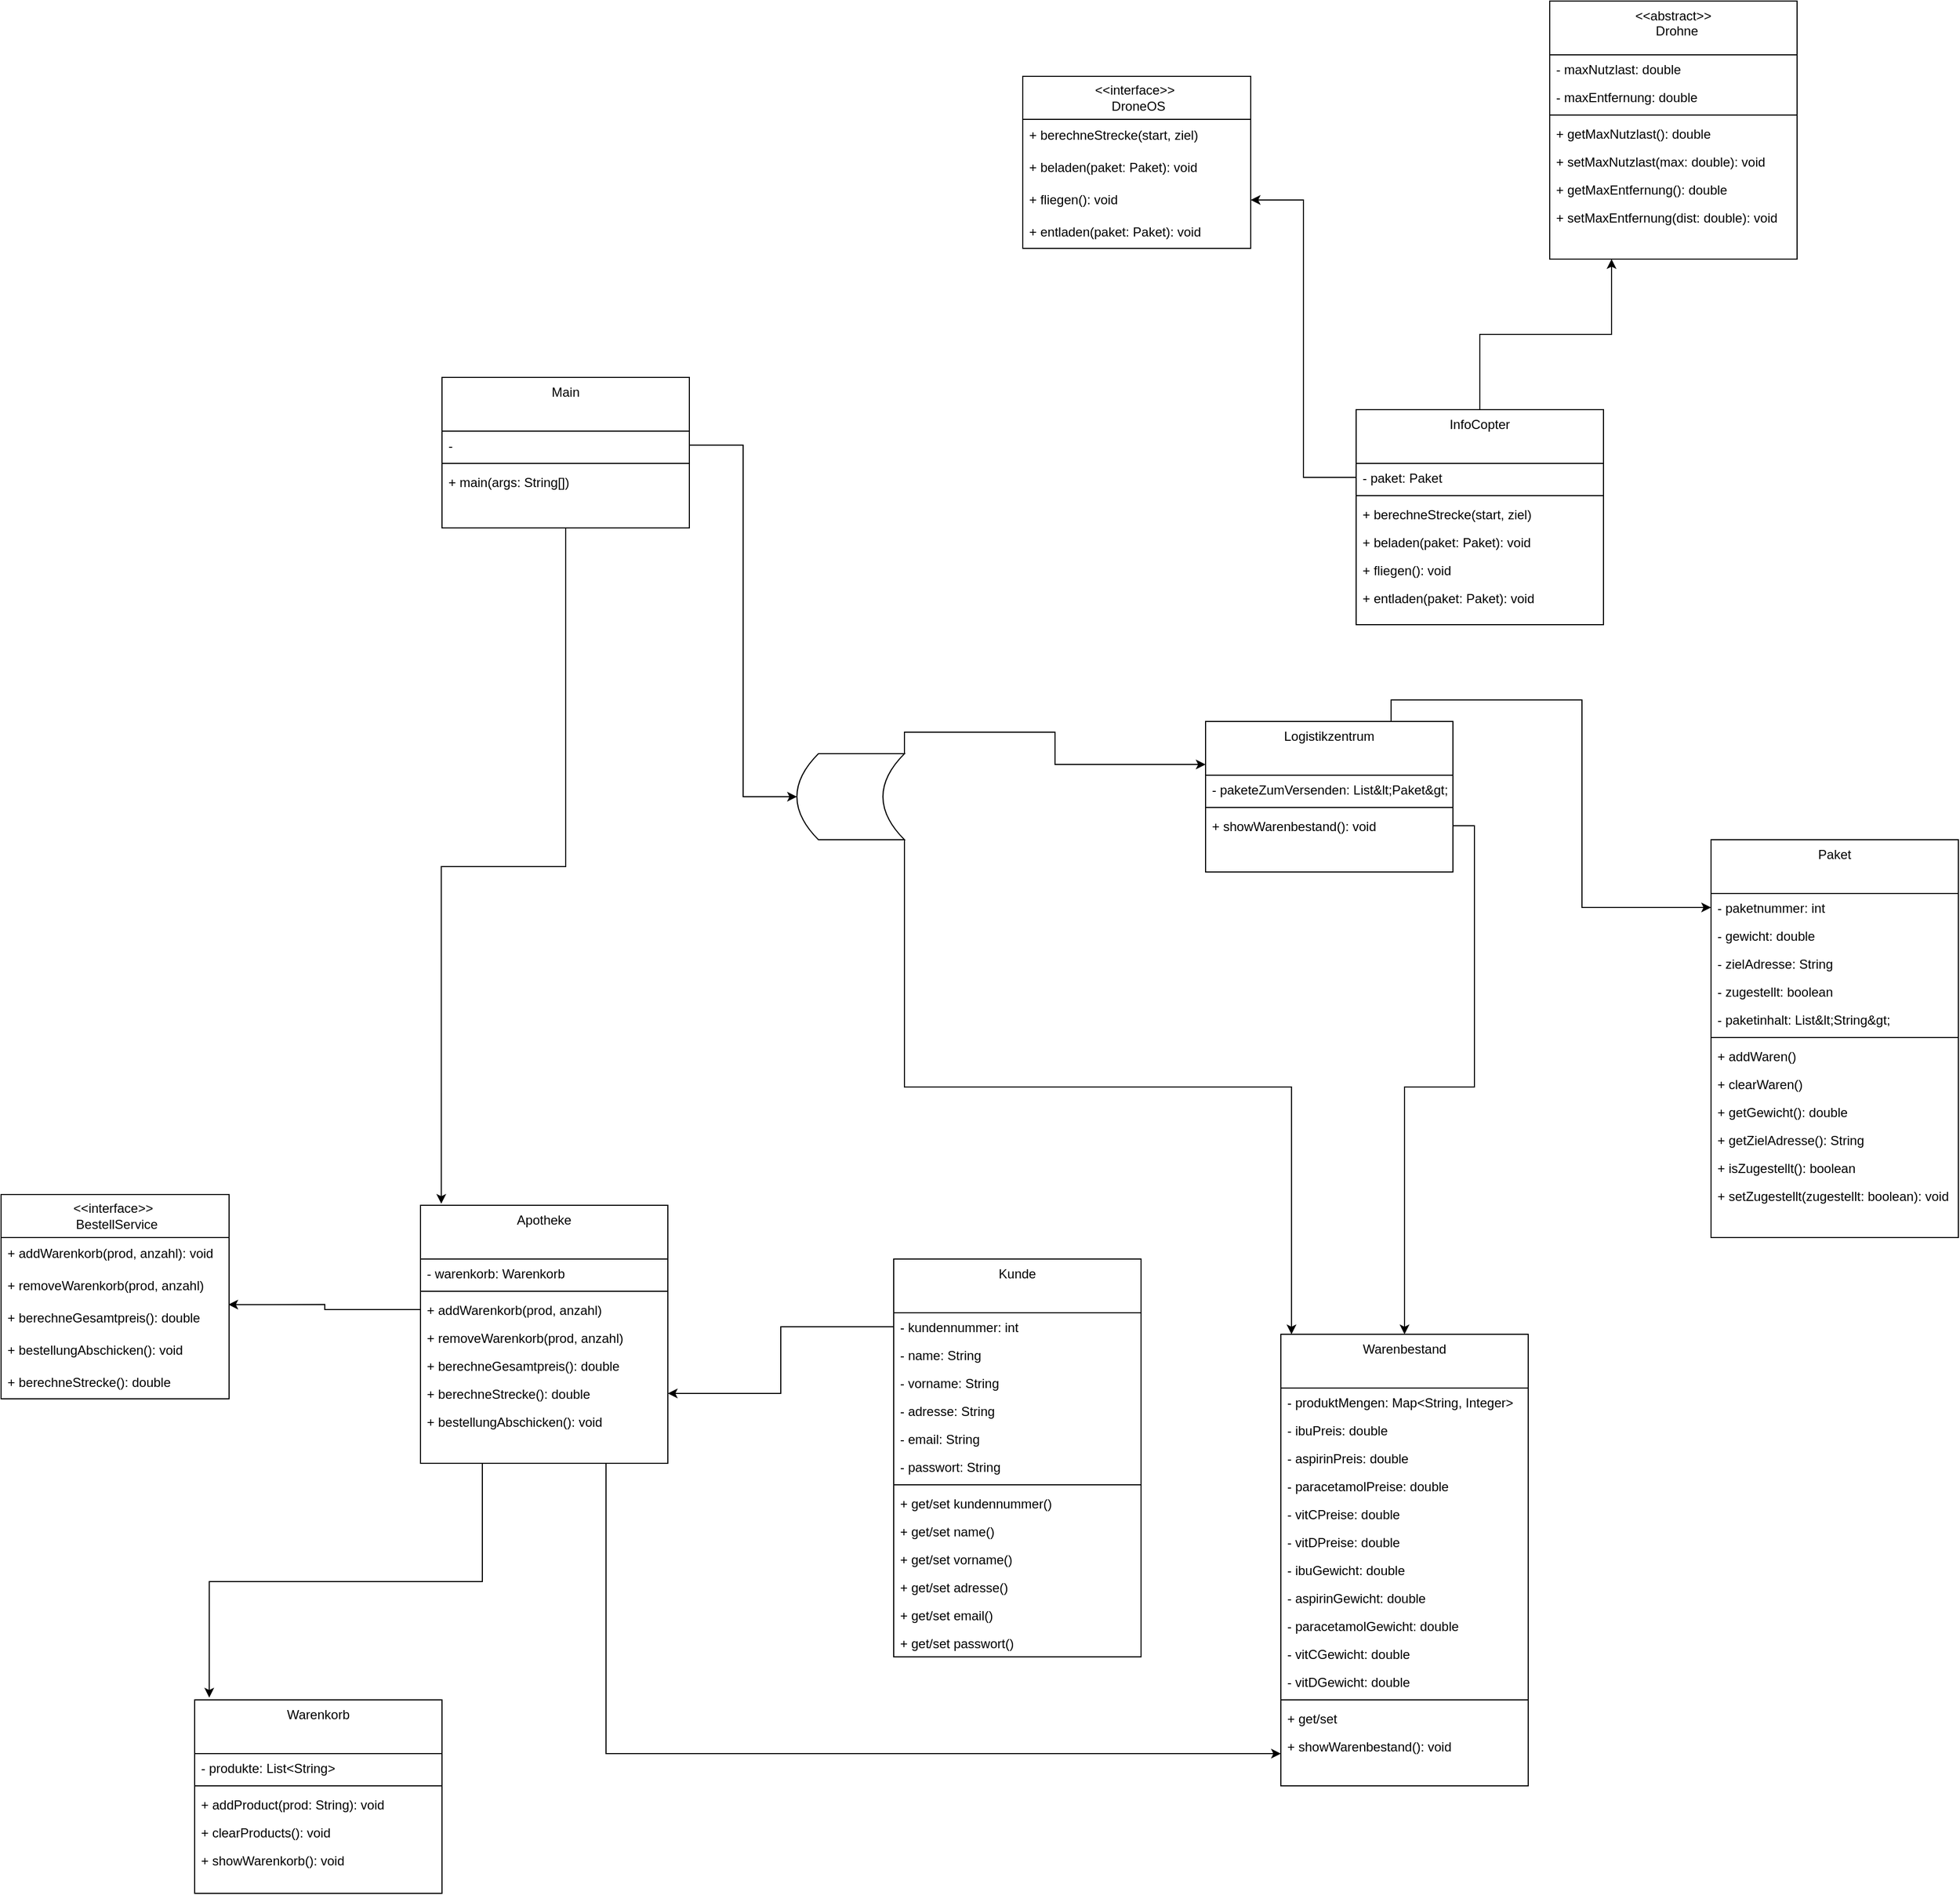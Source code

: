 <mxfile version="24.8.3">
  <diagram id="C5RBs43oDa-KdzZeNtuy" name="Page-1">
    <mxGraphModel dx="5111" dy="4308" grid="1" gridSize="10" guides="1" tooltips="1" connect="1" arrows="1" fold="1" page="1" pageScale="1" pageWidth="827" pageHeight="1169" math="0" shadow="0">
      <root>
        <mxCell id="WIyWlLk6GJQsqaUBKTNV-0" />
        <mxCell id="WIyWlLk6GJQsqaUBKTNV-1" parent="WIyWlLk6GJQsqaUBKTNV-0" />
        <mxCell id="r3KiMKvdOw0kOWBSMK93-8" value=" &lt;&lt;abstract&gt;&gt;&#xa;               Drohne  " style="swimlane;fontStyle=0;align=center;verticalAlign=top;childLayout=stackLayout;horizontal=1;startSize=50;horizontalStack=0;resizeParent=1;resizeLast=0;collapsible=1;marginBottom=0;rounded=0;shadow=0;strokeWidth=1;" vertex="1" parent="WIyWlLk6GJQsqaUBKTNV-1">
          <mxGeometry x="130" y="-1440" width="230" height="240" as="geometry">
            <mxRectangle x="600" y="-190" width="160" height="26" as="alternateBounds" />
          </mxGeometry>
        </mxCell>
        <mxCell id="r3KiMKvdOw0kOWBSMK93-9" value="- maxNutzlast: double " style="text;align=left;verticalAlign=top;spacingLeft=4;spacingRight=4;overflow=hidden;rotatable=0;points=[[0,0.5],[1,0.5]];portConstraint=eastwest;" vertex="1" parent="r3KiMKvdOw0kOWBSMK93-8">
          <mxGeometry y="50" width="230" height="26" as="geometry" />
        </mxCell>
        <mxCell id="r3KiMKvdOw0kOWBSMK93-10" value=" - maxEntfernung: double " style="text;align=left;verticalAlign=top;spacingLeft=4;spacingRight=4;overflow=hidden;rotatable=0;points=[[0,0.5],[1,0.5]];portConstraint=eastwest;rounded=0;shadow=0;html=0;" vertex="1" parent="r3KiMKvdOw0kOWBSMK93-8">
          <mxGeometry y="76" width="230" height="26" as="geometry" />
        </mxCell>
        <mxCell id="r3KiMKvdOw0kOWBSMK93-14" value="" style="line;html=1;strokeWidth=1;align=left;verticalAlign=middle;spacingTop=-1;spacingLeft=3;spacingRight=3;rotatable=0;labelPosition=right;points=[];portConstraint=eastwest;" vertex="1" parent="r3KiMKvdOw0kOWBSMK93-8">
          <mxGeometry y="102" width="230" height="8" as="geometry" />
        </mxCell>
        <mxCell id="r3KiMKvdOw0kOWBSMK93-15" value="+ getMaxNutzlast(): double " style="text;align=left;verticalAlign=top;spacingLeft=4;spacingRight=4;overflow=hidden;rotatable=0;points=[[0,0.5],[1,0.5]];portConstraint=eastwest;" vertex="1" parent="r3KiMKvdOw0kOWBSMK93-8">
          <mxGeometry y="110" width="230" height="26" as="geometry" />
        </mxCell>
        <mxCell id="r3KiMKvdOw0kOWBSMK93-16" value=" + setMaxNutzlast(max: double): void" style="text;align=left;verticalAlign=top;spacingLeft=4;spacingRight=4;overflow=hidden;rotatable=0;points=[[0,0.5],[1,0.5]];portConstraint=eastwest;" vertex="1" parent="r3KiMKvdOw0kOWBSMK93-8">
          <mxGeometry y="136" width="230" height="26" as="geometry" />
        </mxCell>
        <mxCell id="r3KiMKvdOw0kOWBSMK93-17" value=" + getMaxEntfernung(): double  " style="text;align=left;verticalAlign=top;spacingLeft=4;spacingRight=4;overflow=hidden;rotatable=0;points=[[0,0.5],[1,0.5]];portConstraint=eastwest;" vertex="1" parent="r3KiMKvdOw0kOWBSMK93-8">
          <mxGeometry y="162" width="230" height="26" as="geometry" />
        </mxCell>
        <mxCell id="r3KiMKvdOw0kOWBSMK93-18" value="+ setMaxEntfernung(dist: double): void " style="text;align=left;verticalAlign=top;spacingLeft=4;spacingRight=4;overflow=hidden;rotatable=0;points=[[0,0.5],[1,0.5]];portConstraint=eastwest;" vertex="1" parent="r3KiMKvdOw0kOWBSMK93-8">
          <mxGeometry y="188" width="230" height="26" as="geometry" />
        </mxCell>
        <mxCell id="r3KiMKvdOw0kOWBSMK93-126" style="edgeStyle=orthogonalEdgeStyle;rounded=0;orthogonalLoop=1;jettySize=auto;html=1;exitX=0.5;exitY=0;exitDx=0;exitDy=0;entryX=0.25;entryY=1;entryDx=0;entryDy=0;" edge="1" parent="WIyWlLk6GJQsqaUBKTNV-1" source="r3KiMKvdOw0kOWBSMK93-19" target="r3KiMKvdOw0kOWBSMK93-8">
          <mxGeometry relative="1" as="geometry" />
        </mxCell>
        <mxCell id="r3KiMKvdOw0kOWBSMK93-19" value=" InfoCopter " style="swimlane;fontStyle=0;align=center;verticalAlign=top;childLayout=stackLayout;horizontal=1;startSize=50;horizontalStack=0;resizeParent=1;resizeLast=0;collapsible=1;marginBottom=0;rounded=0;shadow=0;strokeWidth=1;" vertex="1" parent="WIyWlLk6GJQsqaUBKTNV-1">
          <mxGeometry x="-50" y="-1060" width="230" height="200" as="geometry">
            <mxRectangle x="550" y="140" width="160" height="26" as="alternateBounds" />
          </mxGeometry>
        </mxCell>
        <mxCell id="r3KiMKvdOw0kOWBSMK93-20" value="- paket: Paket   " style="text;align=left;verticalAlign=top;spacingLeft=4;spacingRight=4;overflow=hidden;rotatable=0;points=[[0,0.5],[1,0.5]];portConstraint=eastwest;" vertex="1" parent="r3KiMKvdOw0kOWBSMK93-19">
          <mxGeometry y="50" width="230" height="26" as="geometry" />
        </mxCell>
        <mxCell id="r3KiMKvdOw0kOWBSMK93-22" value="" style="line;html=1;strokeWidth=1;align=left;verticalAlign=middle;spacingTop=-1;spacingLeft=3;spacingRight=3;rotatable=0;labelPosition=right;points=[];portConstraint=eastwest;" vertex="1" parent="r3KiMKvdOw0kOWBSMK93-19">
          <mxGeometry y="76" width="230" height="8" as="geometry" />
        </mxCell>
        <mxCell id="r3KiMKvdOw0kOWBSMK93-23" value="+ berechneStrecke(start, ziel) " style="text;align=left;verticalAlign=top;spacingLeft=4;spacingRight=4;overflow=hidden;rotatable=0;points=[[0,0.5],[1,0.5]];portConstraint=eastwest;" vertex="1" parent="r3KiMKvdOw0kOWBSMK93-19">
          <mxGeometry y="84" width="230" height="26" as="geometry" />
        </mxCell>
        <mxCell id="r3KiMKvdOw0kOWBSMK93-24" value="+ beladen(paket: Paket): void" style="text;align=left;verticalAlign=top;spacingLeft=4;spacingRight=4;overflow=hidden;rotatable=0;points=[[0,0.5],[1,0.5]];portConstraint=eastwest;" vertex="1" parent="r3KiMKvdOw0kOWBSMK93-19">
          <mxGeometry y="110" width="230" height="26" as="geometry" />
        </mxCell>
        <mxCell id="r3KiMKvdOw0kOWBSMK93-25" value=" + fliegen(): void" style="text;align=left;verticalAlign=top;spacingLeft=4;spacingRight=4;overflow=hidden;rotatable=0;points=[[0,0.5],[1,0.5]];portConstraint=eastwest;" vertex="1" parent="r3KiMKvdOw0kOWBSMK93-19">
          <mxGeometry y="136" width="230" height="26" as="geometry" />
        </mxCell>
        <mxCell id="r3KiMKvdOw0kOWBSMK93-26" value="+ entladen(paket: Paket): void " style="text;align=left;verticalAlign=top;spacingLeft=4;spacingRight=4;overflow=hidden;rotatable=0;points=[[0,0.5],[1,0.5]];portConstraint=eastwest;" vertex="1" parent="r3KiMKvdOw0kOWBSMK93-19">
          <mxGeometry y="162" width="230" height="26" as="geometry" />
        </mxCell>
        <mxCell id="r3KiMKvdOw0kOWBSMK93-34" value="&lt;div&gt; &amp;lt;&amp;lt;interface&amp;gt;&amp;gt;&amp;nbsp;&lt;/div&gt;&lt;div&gt;&amp;nbsp;DroneOS    &lt;/div&gt;" style="swimlane;fontStyle=0;childLayout=stackLayout;horizontal=1;startSize=40;horizontalStack=0;resizeParent=1;resizeParentMax=0;resizeLast=0;collapsible=1;marginBottom=0;whiteSpace=wrap;html=1;" vertex="1" parent="WIyWlLk6GJQsqaUBKTNV-1">
          <mxGeometry x="-360" y="-1370" width="212" height="160" as="geometry" />
        </mxCell>
        <mxCell id="r3KiMKvdOw0kOWBSMK93-35" value="+ berechneStrecke(start, ziel)" style="text;strokeColor=none;fillColor=none;align=left;verticalAlign=middle;spacingLeft=4;spacingRight=4;overflow=hidden;points=[[0,0.5],[1,0.5]];portConstraint=eastwest;rotatable=0;whiteSpace=wrap;html=1;" vertex="1" parent="r3KiMKvdOw0kOWBSMK93-34">
          <mxGeometry y="40" width="212" height="30" as="geometry" />
        </mxCell>
        <mxCell id="r3KiMKvdOw0kOWBSMK93-36" value="+ beladen(paket: Paket): void" style="text;strokeColor=none;fillColor=none;align=left;verticalAlign=middle;spacingLeft=4;spacingRight=4;overflow=hidden;points=[[0,0.5],[1,0.5]];portConstraint=eastwest;rotatable=0;whiteSpace=wrap;html=1;" vertex="1" parent="r3KiMKvdOw0kOWBSMK93-34">
          <mxGeometry y="70" width="212" height="30" as="geometry" />
        </mxCell>
        <mxCell id="r3KiMKvdOw0kOWBSMK93-7" value="+ fliegen(): void  " style="text;strokeColor=none;fillColor=none;align=left;verticalAlign=middle;spacingLeft=4;spacingRight=4;overflow=hidden;points=[[0,0.5],[1,0.5]];portConstraint=eastwest;rotatable=0;whiteSpace=wrap;html=1;" vertex="1" parent="r3KiMKvdOw0kOWBSMK93-34">
          <mxGeometry y="100" width="212" height="30" as="geometry" />
        </mxCell>
        <mxCell id="r3KiMKvdOw0kOWBSMK93-39" value="+ entladen(paket: Paket): void" style="text;strokeColor=none;fillColor=none;align=left;verticalAlign=middle;spacingLeft=4;spacingRight=4;overflow=hidden;points=[[0,0.5],[1,0.5]];portConstraint=eastwest;rotatable=0;whiteSpace=wrap;html=1;" vertex="1" parent="r3KiMKvdOw0kOWBSMK93-34">
          <mxGeometry y="130" width="212" height="30" as="geometry" />
        </mxCell>
        <mxCell id="r3KiMKvdOw0kOWBSMK93-40" value="Apotheke" style="swimlane;fontStyle=0;align=center;verticalAlign=top;childLayout=stackLayout;horizontal=1;startSize=50;horizontalStack=0;resizeParent=1;resizeLast=0;collapsible=1;marginBottom=0;rounded=0;shadow=0;strokeWidth=1;" vertex="1" parent="WIyWlLk6GJQsqaUBKTNV-1">
          <mxGeometry x="-920" y="-320" width="230" height="240" as="geometry">
            <mxRectangle x="600" y="-190" width="160" height="26" as="alternateBounds" />
          </mxGeometry>
        </mxCell>
        <mxCell id="r3KiMKvdOw0kOWBSMK93-41" value=" - warenkorb: Warenkorb " style="text;align=left;verticalAlign=top;spacingLeft=4;spacingRight=4;overflow=hidden;rotatable=0;points=[[0,0.5],[1,0.5]];portConstraint=eastwest;" vertex="1" parent="r3KiMKvdOw0kOWBSMK93-40">
          <mxGeometry y="50" width="230" height="26" as="geometry" />
        </mxCell>
        <mxCell id="r3KiMKvdOw0kOWBSMK93-43" value="" style="line;html=1;strokeWidth=1;align=left;verticalAlign=middle;spacingTop=-1;spacingLeft=3;spacingRight=3;rotatable=0;labelPosition=right;points=[];portConstraint=eastwest;" vertex="1" parent="r3KiMKvdOw0kOWBSMK93-40">
          <mxGeometry y="76" width="230" height="8" as="geometry" />
        </mxCell>
        <mxCell id="r3KiMKvdOw0kOWBSMK93-44" value="+ addWarenkorb(prod, anzahl) " style="text;align=left;verticalAlign=top;spacingLeft=4;spacingRight=4;overflow=hidden;rotatable=0;points=[[0,0.5],[1,0.5]];portConstraint=eastwest;" vertex="1" parent="r3KiMKvdOw0kOWBSMK93-40">
          <mxGeometry y="84" width="230" height="26" as="geometry" />
        </mxCell>
        <mxCell id="r3KiMKvdOw0kOWBSMK93-45" value="+ removeWarenkorb(prod, anzahl) " style="text;align=left;verticalAlign=top;spacingLeft=4;spacingRight=4;overflow=hidden;rotatable=0;points=[[0,0.5],[1,0.5]];portConstraint=eastwest;" vertex="1" parent="r3KiMKvdOw0kOWBSMK93-40">
          <mxGeometry y="110" width="230" height="26" as="geometry" />
        </mxCell>
        <mxCell id="r3KiMKvdOw0kOWBSMK93-46" value="+ berechneGesamtpreis(): double " style="text;align=left;verticalAlign=top;spacingLeft=4;spacingRight=4;overflow=hidden;rotatable=0;points=[[0,0.5],[1,0.5]];portConstraint=eastwest;" vertex="1" parent="r3KiMKvdOw0kOWBSMK93-40">
          <mxGeometry y="136" width="230" height="26" as="geometry" />
        </mxCell>
        <mxCell id="r3KiMKvdOw0kOWBSMK93-47" value="+ berechneStrecke(): double  " style="text;align=left;verticalAlign=top;spacingLeft=4;spacingRight=4;overflow=hidden;rotatable=0;points=[[0,0.5],[1,0.5]];portConstraint=eastwest;" vertex="1" parent="r3KiMKvdOw0kOWBSMK93-40">
          <mxGeometry y="162" width="230" height="26" as="geometry" />
        </mxCell>
        <mxCell id="r3KiMKvdOw0kOWBSMK93-48" value=" + bestellungAbschicken(): void " style="text;align=left;verticalAlign=top;spacingLeft=4;spacingRight=4;overflow=hidden;rotatable=0;points=[[0,0.5],[1,0.5]];portConstraint=eastwest;" vertex="1" parent="r3KiMKvdOw0kOWBSMK93-40">
          <mxGeometry y="188" width="230" height="26" as="geometry" />
        </mxCell>
        <mxCell id="r3KiMKvdOw0kOWBSMK93-49" value="&lt;div&gt; &amp;lt;&amp;lt;interface&amp;gt;&amp;gt;&amp;nbsp;&lt;/div&gt;&lt;div&gt;&amp;nbsp;BestellService       &lt;/div&gt;" style="swimlane;fontStyle=0;childLayout=stackLayout;horizontal=1;startSize=40;horizontalStack=0;resizeParent=1;resizeParentMax=0;resizeLast=0;collapsible=1;marginBottom=0;whiteSpace=wrap;html=1;" vertex="1" parent="WIyWlLk6GJQsqaUBKTNV-1">
          <mxGeometry x="-1310" y="-330" width="212" height="190" as="geometry" />
        </mxCell>
        <mxCell id="r3KiMKvdOw0kOWBSMK93-50" value="+ addWarenkorb(prod, anzahl): void" style="text;strokeColor=none;fillColor=none;align=left;verticalAlign=middle;spacingLeft=4;spacingRight=4;overflow=hidden;points=[[0,0.5],[1,0.5]];portConstraint=eastwest;rotatable=0;whiteSpace=wrap;html=1;" vertex="1" parent="r3KiMKvdOw0kOWBSMK93-49">
          <mxGeometry y="40" width="212" height="30" as="geometry" />
        </mxCell>
        <mxCell id="r3KiMKvdOw0kOWBSMK93-51" value="+ removeWarenkorb(prod, anzahl) " style="text;strokeColor=none;fillColor=none;align=left;verticalAlign=middle;spacingLeft=4;spacingRight=4;overflow=hidden;points=[[0,0.5],[1,0.5]];portConstraint=eastwest;rotatable=0;whiteSpace=wrap;html=1;" vertex="1" parent="r3KiMKvdOw0kOWBSMK93-49">
          <mxGeometry y="70" width="212" height="30" as="geometry" />
        </mxCell>
        <mxCell id="r3KiMKvdOw0kOWBSMK93-52" value="+ berechneGesamtpreis(): double " style="text;strokeColor=none;fillColor=none;align=left;verticalAlign=middle;spacingLeft=4;spacingRight=4;overflow=hidden;points=[[0,0.5],[1,0.5]];portConstraint=eastwest;rotatable=0;whiteSpace=wrap;html=1;" vertex="1" parent="r3KiMKvdOw0kOWBSMK93-49">
          <mxGeometry y="100" width="212" height="30" as="geometry" />
        </mxCell>
        <mxCell id="r3KiMKvdOw0kOWBSMK93-54" value="+ bestellungAbschicken(): void " style="text;strokeColor=none;fillColor=none;align=left;verticalAlign=middle;spacingLeft=4;spacingRight=4;overflow=hidden;points=[[0,0.5],[1,0.5]];portConstraint=eastwest;rotatable=0;whiteSpace=wrap;html=1;" vertex="1" parent="r3KiMKvdOw0kOWBSMK93-49">
          <mxGeometry y="130" width="212" height="30" as="geometry" />
        </mxCell>
        <mxCell id="r3KiMKvdOw0kOWBSMK93-53" value=" + berechneStrecke(): double " style="text;strokeColor=none;fillColor=none;align=left;verticalAlign=middle;spacingLeft=4;spacingRight=4;overflow=hidden;points=[[0,0.5],[1,0.5]];portConstraint=eastwest;rotatable=0;whiteSpace=wrap;html=1;" vertex="1" parent="r3KiMKvdOw0kOWBSMK93-49">
          <mxGeometry y="160" width="212" height="30" as="geometry" />
        </mxCell>
        <mxCell id="r3KiMKvdOw0kOWBSMK93-55" value=" Warenkorb    " style="swimlane;fontStyle=0;align=center;verticalAlign=top;childLayout=stackLayout;horizontal=1;startSize=50;horizontalStack=0;resizeParent=1;resizeLast=0;collapsible=1;marginBottom=0;rounded=0;shadow=0;strokeWidth=1;" vertex="1" parent="WIyWlLk6GJQsqaUBKTNV-1">
          <mxGeometry x="-1130" y="140" width="230" height="180" as="geometry">
            <mxRectangle x="550" y="140" width="160" height="26" as="alternateBounds" />
          </mxGeometry>
        </mxCell>
        <mxCell id="r3KiMKvdOw0kOWBSMK93-56" value="- produkte: List&lt;String&gt;    " style="text;align=left;verticalAlign=top;spacingLeft=4;spacingRight=4;overflow=hidden;rotatable=0;points=[[0,0.5],[1,0.5]];portConstraint=eastwest;" vertex="1" parent="r3KiMKvdOw0kOWBSMK93-55">
          <mxGeometry y="50" width="230" height="26" as="geometry" />
        </mxCell>
        <mxCell id="r3KiMKvdOw0kOWBSMK93-57" value="" style="line;html=1;strokeWidth=1;align=left;verticalAlign=middle;spacingTop=-1;spacingLeft=3;spacingRight=3;rotatable=0;labelPosition=right;points=[];portConstraint=eastwest;" vertex="1" parent="r3KiMKvdOw0kOWBSMK93-55">
          <mxGeometry y="76" width="230" height="8" as="geometry" />
        </mxCell>
        <mxCell id="r3KiMKvdOw0kOWBSMK93-58" value=" + addProduct(prod: String): void " style="text;align=left;verticalAlign=top;spacingLeft=4;spacingRight=4;overflow=hidden;rotatable=0;points=[[0,0.5],[1,0.5]];portConstraint=eastwest;" vertex="1" parent="r3KiMKvdOw0kOWBSMK93-55">
          <mxGeometry y="84" width="230" height="26" as="geometry" />
        </mxCell>
        <mxCell id="r3KiMKvdOw0kOWBSMK93-59" value=" + clearProducts(): void " style="text;align=left;verticalAlign=top;spacingLeft=4;spacingRight=4;overflow=hidden;rotatable=0;points=[[0,0.5],[1,0.5]];portConstraint=eastwest;" vertex="1" parent="r3KiMKvdOw0kOWBSMK93-55">
          <mxGeometry y="110" width="230" height="26" as="geometry" />
        </mxCell>
        <mxCell id="r3KiMKvdOw0kOWBSMK93-60" value="+ showWarenkorb(): void  " style="text;align=left;verticalAlign=top;spacingLeft=4;spacingRight=4;overflow=hidden;rotatable=0;points=[[0,0.5],[1,0.5]];portConstraint=eastwest;" vertex="1" parent="r3KiMKvdOw0kOWBSMK93-55">
          <mxGeometry y="136" width="230" height="26" as="geometry" />
        </mxCell>
        <mxCell id="r3KiMKvdOw0kOWBSMK93-62" value="Kunde" style="swimlane;fontStyle=0;align=center;verticalAlign=top;childLayout=stackLayout;horizontal=1;startSize=50;horizontalStack=0;resizeParent=1;resizeLast=0;collapsible=1;marginBottom=0;rounded=0;shadow=0;strokeWidth=1;" vertex="1" parent="WIyWlLk6GJQsqaUBKTNV-1">
          <mxGeometry x="-480" y="-270" width="230" height="370" as="geometry">
            <mxRectangle x="600" y="-190" width="160" height="26" as="alternateBounds" />
          </mxGeometry>
        </mxCell>
        <mxCell id="r3KiMKvdOw0kOWBSMK93-63" value="- kundennummer: int  " style="text;align=left;verticalAlign=top;spacingLeft=4;spacingRight=4;overflow=hidden;rotatable=0;points=[[0,0.5],[1,0.5]];portConstraint=eastwest;" vertex="1" parent="r3KiMKvdOw0kOWBSMK93-62">
          <mxGeometry y="50" width="230" height="26" as="geometry" />
        </mxCell>
        <mxCell id="r3KiMKvdOw0kOWBSMK93-64" value="- name: String " style="text;align=left;verticalAlign=top;spacingLeft=4;spacingRight=4;overflow=hidden;rotatable=0;points=[[0,0.5],[1,0.5]];portConstraint=eastwest;rounded=0;shadow=0;html=0;" vertex="1" parent="r3KiMKvdOw0kOWBSMK93-62">
          <mxGeometry y="76" width="230" height="26" as="geometry" />
        </mxCell>
        <mxCell id="r3KiMKvdOw0kOWBSMK93-70" value="- vorname: String " style="text;align=left;verticalAlign=top;spacingLeft=4;spacingRight=4;overflow=hidden;rotatable=0;points=[[0,0.5],[1,0.5]];portConstraint=eastwest;rounded=0;shadow=0;html=0;" vertex="1" parent="r3KiMKvdOw0kOWBSMK93-62">
          <mxGeometry y="102" width="230" height="26" as="geometry" />
        </mxCell>
        <mxCell id="r3KiMKvdOw0kOWBSMK93-72" value=" - adresse: String   " style="text;align=left;verticalAlign=top;spacingLeft=4;spacingRight=4;overflow=hidden;rotatable=0;points=[[0,0.5],[1,0.5]];portConstraint=eastwest;rounded=0;shadow=0;html=0;" vertex="1" parent="r3KiMKvdOw0kOWBSMK93-62">
          <mxGeometry y="128" width="230" height="26" as="geometry" />
        </mxCell>
        <mxCell id="r3KiMKvdOw0kOWBSMK93-73" value="- email: String " style="text;align=left;verticalAlign=top;spacingLeft=4;spacingRight=4;overflow=hidden;rotatable=0;points=[[0,0.5],[1,0.5]];portConstraint=eastwest;rounded=0;shadow=0;html=0;" vertex="1" parent="r3KiMKvdOw0kOWBSMK93-62">
          <mxGeometry y="154" width="230" height="26" as="geometry" />
        </mxCell>
        <mxCell id="r3KiMKvdOw0kOWBSMK93-71" value="- passwort: String " style="text;align=left;verticalAlign=top;spacingLeft=4;spacingRight=4;overflow=hidden;rotatable=0;points=[[0,0.5],[1,0.5]];portConstraint=eastwest;rounded=0;shadow=0;html=0;" vertex="1" parent="r3KiMKvdOw0kOWBSMK93-62">
          <mxGeometry y="180" width="230" height="26" as="geometry" />
        </mxCell>
        <mxCell id="r3KiMKvdOw0kOWBSMK93-65" value="" style="line;html=1;strokeWidth=1;align=left;verticalAlign=middle;spacingTop=-1;spacingLeft=3;spacingRight=3;rotatable=0;labelPosition=right;points=[];portConstraint=eastwest;" vertex="1" parent="r3KiMKvdOw0kOWBSMK93-62">
          <mxGeometry y="206" width="230" height="8" as="geometry" />
        </mxCell>
        <mxCell id="r3KiMKvdOw0kOWBSMK93-66" value="+ get/set kundennummer() " style="text;align=left;verticalAlign=top;spacingLeft=4;spacingRight=4;overflow=hidden;rotatable=0;points=[[0,0.5],[1,0.5]];portConstraint=eastwest;" vertex="1" parent="r3KiMKvdOw0kOWBSMK93-62">
          <mxGeometry y="214" width="230" height="26" as="geometry" />
        </mxCell>
        <mxCell id="r3KiMKvdOw0kOWBSMK93-75" value="+ get/set name()   " style="text;align=left;verticalAlign=top;spacingLeft=4;spacingRight=4;overflow=hidden;rotatable=0;points=[[0,0.5],[1,0.5]];portConstraint=eastwest;" vertex="1" parent="r3KiMKvdOw0kOWBSMK93-62">
          <mxGeometry y="240" width="230" height="26" as="geometry" />
        </mxCell>
        <mxCell id="r3KiMKvdOw0kOWBSMK93-74" value="+ get/set vorname() " style="text;align=left;verticalAlign=top;spacingLeft=4;spacingRight=4;overflow=hidden;rotatable=0;points=[[0,0.5],[1,0.5]];portConstraint=eastwest;" vertex="1" parent="r3KiMKvdOw0kOWBSMK93-62">
          <mxGeometry y="266" width="230" height="26" as="geometry" />
        </mxCell>
        <mxCell id="r3KiMKvdOw0kOWBSMK93-67" value=" + get/set adresse() " style="text;align=left;verticalAlign=top;spacingLeft=4;spacingRight=4;overflow=hidden;rotatable=0;points=[[0,0.5],[1,0.5]];portConstraint=eastwest;" vertex="1" parent="r3KiMKvdOw0kOWBSMK93-62">
          <mxGeometry y="292" width="230" height="26" as="geometry" />
        </mxCell>
        <mxCell id="r3KiMKvdOw0kOWBSMK93-68" value="+ get/set email()  " style="text;align=left;verticalAlign=top;spacingLeft=4;spacingRight=4;overflow=hidden;rotatable=0;points=[[0,0.5],[1,0.5]];portConstraint=eastwest;" vertex="1" parent="r3KiMKvdOw0kOWBSMK93-62">
          <mxGeometry y="318" width="230" height="26" as="geometry" />
        </mxCell>
        <mxCell id="r3KiMKvdOw0kOWBSMK93-69" value="+ get/set passwort() " style="text;align=left;verticalAlign=top;spacingLeft=4;spacingRight=4;overflow=hidden;rotatable=0;points=[[0,0.5],[1,0.5]];portConstraint=eastwest;" vertex="1" parent="r3KiMKvdOw0kOWBSMK93-62">
          <mxGeometry y="344" width="230" height="26" as="geometry" />
        </mxCell>
        <mxCell id="r3KiMKvdOw0kOWBSMK93-76" value="Paket" style="swimlane;fontStyle=0;align=center;verticalAlign=top;childLayout=stackLayout;horizontal=1;startSize=50;horizontalStack=0;resizeParent=1;resizeLast=0;collapsible=1;marginBottom=0;rounded=0;shadow=0;strokeWidth=1;" vertex="1" parent="WIyWlLk6GJQsqaUBKTNV-1">
          <mxGeometry x="280" y="-660" width="230" height="370" as="geometry">
            <mxRectangle x="600" y="-190" width="160" height="26" as="alternateBounds" />
          </mxGeometry>
        </mxCell>
        <mxCell id="r3KiMKvdOw0kOWBSMK93-77" value="- paketnummer: int " style="text;align=left;verticalAlign=top;spacingLeft=4;spacingRight=4;overflow=hidden;rotatable=0;points=[[0,0.5],[1,0.5]];portConstraint=eastwest;" vertex="1" parent="r3KiMKvdOw0kOWBSMK93-76">
          <mxGeometry y="50" width="230" height="26" as="geometry" />
        </mxCell>
        <mxCell id="r3KiMKvdOw0kOWBSMK93-78" value="- gewicht: double " style="text;align=left;verticalAlign=top;spacingLeft=4;spacingRight=4;overflow=hidden;rotatable=0;points=[[0,0.5],[1,0.5]];portConstraint=eastwest;rounded=0;shadow=0;html=0;" vertex="1" parent="r3KiMKvdOw0kOWBSMK93-76">
          <mxGeometry y="76" width="230" height="26" as="geometry" />
        </mxCell>
        <mxCell id="r3KiMKvdOw0kOWBSMK93-79" value=" - zielAdresse: String " style="text;align=left;verticalAlign=top;spacingLeft=4;spacingRight=4;overflow=hidden;rotatable=0;points=[[0,0.5],[1,0.5]];portConstraint=eastwest;rounded=0;shadow=0;html=0;" vertex="1" parent="r3KiMKvdOw0kOWBSMK93-76">
          <mxGeometry y="102" width="230" height="26" as="geometry" />
        </mxCell>
        <mxCell id="r3KiMKvdOw0kOWBSMK93-80" value=" - zugestellt: boolean " style="text;align=left;verticalAlign=top;spacingLeft=4;spacingRight=4;overflow=hidden;rotatable=0;points=[[0,0.5],[1,0.5]];portConstraint=eastwest;rounded=0;shadow=0;html=0;" vertex="1" parent="r3KiMKvdOw0kOWBSMK93-76">
          <mxGeometry y="128" width="230" height="26" as="geometry" />
        </mxCell>
        <mxCell id="r3KiMKvdOw0kOWBSMK93-81" value="- paketinhalt: List&amp;lt;String&amp;gt;  " style="text;align=left;verticalAlign=top;spacingLeft=4;spacingRight=4;overflow=hidden;rotatable=0;points=[[0,0.5],[1,0.5]];portConstraint=eastwest;rounded=0;shadow=0;html=0;" vertex="1" parent="r3KiMKvdOw0kOWBSMK93-76">
          <mxGeometry y="154" width="230" height="26" as="geometry" />
        </mxCell>
        <mxCell id="r3KiMKvdOw0kOWBSMK93-83" value="" style="line;html=1;strokeWidth=1;align=left;verticalAlign=middle;spacingTop=-1;spacingLeft=3;spacingRight=3;rotatable=0;labelPosition=right;points=[];portConstraint=eastwest;" vertex="1" parent="r3KiMKvdOw0kOWBSMK93-76">
          <mxGeometry y="180" width="230" height="8" as="geometry" />
        </mxCell>
        <mxCell id="r3KiMKvdOw0kOWBSMK93-84" value="+ addWaren()   " style="text;align=left;verticalAlign=top;spacingLeft=4;spacingRight=4;overflow=hidden;rotatable=0;points=[[0,0.5],[1,0.5]];portConstraint=eastwest;" vertex="1" parent="r3KiMKvdOw0kOWBSMK93-76">
          <mxGeometry y="188" width="230" height="26" as="geometry" />
        </mxCell>
        <mxCell id="r3KiMKvdOw0kOWBSMK93-85" value="+ clearWaren() " style="text;align=left;verticalAlign=top;spacingLeft=4;spacingRight=4;overflow=hidden;rotatable=0;points=[[0,0.5],[1,0.5]];portConstraint=eastwest;" vertex="1" parent="r3KiMKvdOw0kOWBSMK93-76">
          <mxGeometry y="214" width="230" height="26" as="geometry" />
        </mxCell>
        <mxCell id="r3KiMKvdOw0kOWBSMK93-87" value="+ getGewicht(): double      " style="text;align=left;verticalAlign=top;spacingLeft=4;spacingRight=4;overflow=hidden;rotatable=0;points=[[0,0.5],[1,0.5]];portConstraint=eastwest;" vertex="1" parent="r3KiMKvdOw0kOWBSMK93-76">
          <mxGeometry y="240" width="230" height="26" as="geometry" />
        </mxCell>
        <mxCell id="r3KiMKvdOw0kOWBSMK93-88" value=" + getZielAdresse(): String " style="text;align=left;verticalAlign=top;spacingLeft=4;spacingRight=4;overflow=hidden;rotatable=0;points=[[0,0.5],[1,0.5]];portConstraint=eastwest;" vertex="1" parent="r3KiMKvdOw0kOWBSMK93-76">
          <mxGeometry y="266" width="230" height="26" as="geometry" />
        </mxCell>
        <mxCell id="r3KiMKvdOw0kOWBSMK93-89" value="+ isZugestellt(): boolean  " style="text;align=left;verticalAlign=top;spacingLeft=4;spacingRight=4;overflow=hidden;rotatable=0;points=[[0,0.5],[1,0.5]];portConstraint=eastwest;" vertex="1" parent="r3KiMKvdOw0kOWBSMK93-76">
          <mxGeometry y="292" width="230" height="26" as="geometry" />
        </mxCell>
        <mxCell id="r3KiMKvdOw0kOWBSMK93-90" value="+ setZugestellt(zugestellt: boolean): void " style="text;align=left;verticalAlign=top;spacingLeft=4;spacingRight=4;overflow=hidden;rotatable=0;points=[[0,0.5],[1,0.5]];portConstraint=eastwest;" vertex="1" parent="r3KiMKvdOw0kOWBSMK93-76">
          <mxGeometry y="318" width="230" height="26" as="geometry" />
        </mxCell>
        <mxCell id="r3KiMKvdOw0kOWBSMK93-160" style="edgeStyle=orthogonalEdgeStyle;rounded=0;orthogonalLoop=1;jettySize=auto;html=1;exitX=0.75;exitY=0;exitDx=0;exitDy=0;entryX=0;entryY=0.5;entryDx=0;entryDy=0;" edge="1" parent="WIyWlLk6GJQsqaUBKTNV-1" source="r3KiMKvdOw0kOWBSMK93-91" target="r3KiMKvdOw0kOWBSMK93-77">
          <mxGeometry relative="1" as="geometry" />
        </mxCell>
        <mxCell id="r3KiMKvdOw0kOWBSMK93-91" value=" Logistikzentrum  " style="swimlane;fontStyle=0;align=center;verticalAlign=top;childLayout=stackLayout;horizontal=1;startSize=50;horizontalStack=0;resizeParent=1;resizeLast=0;collapsible=1;marginBottom=0;rounded=0;shadow=0;strokeWidth=1;" vertex="1" parent="WIyWlLk6GJQsqaUBKTNV-1">
          <mxGeometry x="-190" y="-770" width="230" height="140" as="geometry">
            <mxRectangle x="550" y="140" width="160" height="26" as="alternateBounds" />
          </mxGeometry>
        </mxCell>
        <mxCell id="r3KiMKvdOw0kOWBSMK93-92" value="- paketeZumVersenden: List&amp;lt;Paket&amp;gt; " style="text;align=left;verticalAlign=top;spacingLeft=4;spacingRight=4;overflow=hidden;rotatable=0;points=[[0,0.5],[1,0.5]];portConstraint=eastwest;" vertex="1" parent="r3KiMKvdOw0kOWBSMK93-91">
          <mxGeometry y="50" width="230" height="26" as="geometry" />
        </mxCell>
        <mxCell id="r3KiMKvdOw0kOWBSMK93-93" value="" style="line;html=1;strokeWidth=1;align=left;verticalAlign=middle;spacingTop=-1;spacingLeft=3;spacingRight=3;rotatable=0;labelPosition=right;points=[];portConstraint=eastwest;" vertex="1" parent="r3KiMKvdOw0kOWBSMK93-91">
          <mxGeometry y="76" width="230" height="8" as="geometry" />
        </mxCell>
        <mxCell id="r3KiMKvdOw0kOWBSMK93-94" value=" + showWarenbestand(): void " style="text;align=left;verticalAlign=top;spacingLeft=4;spacingRight=4;overflow=hidden;rotatable=0;points=[[0,0.5],[1,0.5]];portConstraint=eastwest;" vertex="1" parent="r3KiMKvdOw0kOWBSMK93-91">
          <mxGeometry y="84" width="230" height="26" as="geometry" />
        </mxCell>
        <mxCell id="r3KiMKvdOw0kOWBSMK93-97" value="Warenbestand " style="swimlane;fontStyle=0;align=center;verticalAlign=top;childLayout=stackLayout;horizontal=1;startSize=50;horizontalStack=0;resizeParent=1;resizeLast=0;collapsible=1;marginBottom=0;rounded=0;shadow=0;strokeWidth=1;" vertex="1" parent="WIyWlLk6GJQsqaUBKTNV-1">
          <mxGeometry x="-120" y="-200" width="230" height="420" as="geometry">
            <mxRectangle x="600" y="-190" width="160" height="26" as="alternateBounds" />
          </mxGeometry>
        </mxCell>
        <mxCell id="r3KiMKvdOw0kOWBSMK93-119" value="- produktMengen: Map&lt;String, Integer&gt;" style="text;align=left;verticalAlign=top;spacingLeft=4;spacingRight=4;overflow=hidden;rotatable=0;points=[[0,0.5],[1,0.5]];portConstraint=eastwest;rounded=0;shadow=0;html=0;" vertex="1" parent="r3KiMKvdOw0kOWBSMK93-97">
          <mxGeometry y="50" width="230" height="26" as="geometry" />
        </mxCell>
        <mxCell id="r3KiMKvdOw0kOWBSMK93-100" value="- ibuPreis: double" style="text;align=left;verticalAlign=top;spacingLeft=4;spacingRight=4;overflow=hidden;rotatable=0;points=[[0,0.5],[1,0.5]];portConstraint=eastwest;rounded=0;shadow=0;html=0;" vertex="1" parent="r3KiMKvdOw0kOWBSMK93-97">
          <mxGeometry y="76" width="230" height="26" as="geometry" />
        </mxCell>
        <mxCell id="r3KiMKvdOw0kOWBSMK93-101" value="- aspirinPreis: double" style="text;align=left;verticalAlign=top;spacingLeft=4;spacingRight=4;overflow=hidden;rotatable=0;points=[[0,0.5],[1,0.5]];portConstraint=eastwest;rounded=0;shadow=0;html=0;" vertex="1" parent="r3KiMKvdOw0kOWBSMK93-97">
          <mxGeometry y="102" width="230" height="26" as="geometry" />
        </mxCell>
        <mxCell id="r3KiMKvdOw0kOWBSMK93-111" value="- paracetamolPreise: double" style="text;align=left;verticalAlign=top;spacingLeft=4;spacingRight=4;overflow=hidden;rotatable=0;points=[[0,0.5],[1,0.5]];portConstraint=eastwest;rounded=0;shadow=0;html=0;" vertex="1" parent="r3KiMKvdOw0kOWBSMK93-97">
          <mxGeometry y="128" width="230" height="26" as="geometry" />
        </mxCell>
        <mxCell id="r3KiMKvdOw0kOWBSMK93-112" value="- vitCPreise: double" style="text;align=left;verticalAlign=top;spacingLeft=4;spacingRight=4;overflow=hidden;rotatable=0;points=[[0,0.5],[1,0.5]];portConstraint=eastwest;rounded=0;shadow=0;html=0;" vertex="1" parent="r3KiMKvdOw0kOWBSMK93-97">
          <mxGeometry y="154" width="230" height="26" as="geometry" />
        </mxCell>
        <mxCell id="r3KiMKvdOw0kOWBSMK93-113" value="- vitDPreise: double" style="text;align=left;verticalAlign=top;spacingLeft=4;spacingRight=4;overflow=hidden;rotatable=0;points=[[0,0.5],[1,0.5]];portConstraint=eastwest;rounded=0;shadow=0;html=0;" vertex="1" parent="r3KiMKvdOw0kOWBSMK93-97">
          <mxGeometry y="180" width="230" height="26" as="geometry" />
        </mxCell>
        <mxCell id="r3KiMKvdOw0kOWBSMK93-114" value="- ibuGewicht: double" style="text;align=left;verticalAlign=top;spacingLeft=4;spacingRight=4;overflow=hidden;rotatable=0;points=[[0,0.5],[1,0.5]];portConstraint=eastwest;rounded=0;shadow=0;html=0;" vertex="1" parent="r3KiMKvdOw0kOWBSMK93-97">
          <mxGeometry y="206" width="230" height="26" as="geometry" />
        </mxCell>
        <mxCell id="r3KiMKvdOw0kOWBSMK93-115" value="- aspirinGewicht: double" style="text;align=left;verticalAlign=top;spacingLeft=4;spacingRight=4;overflow=hidden;rotatable=0;points=[[0,0.5],[1,0.5]];portConstraint=eastwest;rounded=0;shadow=0;html=0;" vertex="1" parent="r3KiMKvdOw0kOWBSMK93-97">
          <mxGeometry y="232" width="230" height="26" as="geometry" />
        </mxCell>
        <mxCell id="r3KiMKvdOw0kOWBSMK93-116" value="- paracetamolGewicht: double" style="text;align=left;verticalAlign=top;spacingLeft=4;spacingRight=4;overflow=hidden;rotatable=0;points=[[0,0.5],[1,0.5]];portConstraint=eastwest;rounded=0;shadow=0;html=0;" vertex="1" parent="r3KiMKvdOw0kOWBSMK93-97">
          <mxGeometry y="258" width="230" height="26" as="geometry" />
        </mxCell>
        <mxCell id="r3KiMKvdOw0kOWBSMK93-117" value="- vitCGewicht: double" style="text;align=left;verticalAlign=top;spacingLeft=4;spacingRight=4;overflow=hidden;rotatable=0;points=[[0,0.5],[1,0.5]];portConstraint=eastwest;rounded=0;shadow=0;html=0;" vertex="1" parent="r3KiMKvdOw0kOWBSMK93-97">
          <mxGeometry y="284" width="230" height="26" as="geometry" />
        </mxCell>
        <mxCell id="r3KiMKvdOw0kOWBSMK93-118" value="- vitDGewicht: double" style="text;align=left;verticalAlign=top;spacingLeft=4;spacingRight=4;overflow=hidden;rotatable=0;points=[[0,0.5],[1,0.5]];portConstraint=eastwest;rounded=0;shadow=0;html=0;" vertex="1" parent="r3KiMKvdOw0kOWBSMK93-97">
          <mxGeometry y="310" width="230" height="26" as="geometry" />
        </mxCell>
        <mxCell id="r3KiMKvdOw0kOWBSMK93-104" value="" style="line;html=1;strokeWidth=1;align=left;verticalAlign=middle;spacingTop=-1;spacingLeft=3;spacingRight=3;rotatable=0;labelPosition=right;points=[];portConstraint=eastwest;" vertex="1" parent="r3KiMKvdOw0kOWBSMK93-97">
          <mxGeometry y="336" width="230" height="8" as="geometry" />
        </mxCell>
        <mxCell id="r3KiMKvdOw0kOWBSMK93-105" value="+ get/set" style="text;align=left;verticalAlign=top;spacingLeft=4;spacingRight=4;overflow=hidden;rotatable=0;points=[[0,0.5],[1,0.5]];portConstraint=eastwest;" vertex="1" parent="r3KiMKvdOw0kOWBSMK93-97">
          <mxGeometry y="344" width="230" height="26" as="geometry" />
        </mxCell>
        <mxCell id="r3KiMKvdOw0kOWBSMK93-120" value="+ showWarenbestand(): void  " style="text;align=left;verticalAlign=top;spacingLeft=4;spacingRight=4;overflow=hidden;rotatable=0;points=[[0,0.5],[1,0.5]];portConstraint=eastwest;" vertex="1" parent="r3KiMKvdOw0kOWBSMK93-97">
          <mxGeometry y="370" width="230" height="26" as="geometry" />
        </mxCell>
        <mxCell id="r3KiMKvdOw0kOWBSMK93-121" value="Main " style="swimlane;fontStyle=0;align=center;verticalAlign=top;childLayout=stackLayout;horizontal=1;startSize=50;horizontalStack=0;resizeParent=1;resizeLast=0;collapsible=1;marginBottom=0;rounded=0;shadow=0;strokeWidth=1;" vertex="1" parent="WIyWlLk6GJQsqaUBKTNV-1">
          <mxGeometry x="-900" y="-1090" width="230" height="140" as="geometry">
            <mxRectangle x="550" y="140" width="160" height="26" as="alternateBounds" />
          </mxGeometry>
        </mxCell>
        <mxCell id="r3KiMKvdOw0kOWBSMK93-122" value="-" style="text;align=left;verticalAlign=top;spacingLeft=4;spacingRight=4;overflow=hidden;rotatable=0;points=[[0,0.5],[1,0.5]];portConstraint=eastwest;" vertex="1" parent="r3KiMKvdOw0kOWBSMK93-121">
          <mxGeometry y="50" width="230" height="26" as="geometry" />
        </mxCell>
        <mxCell id="r3KiMKvdOw0kOWBSMK93-123" value="" style="line;html=1;strokeWidth=1;align=left;verticalAlign=middle;spacingTop=-1;spacingLeft=3;spacingRight=3;rotatable=0;labelPosition=right;points=[];portConstraint=eastwest;" vertex="1" parent="r3KiMKvdOw0kOWBSMK93-121">
          <mxGeometry y="76" width="230" height="8" as="geometry" />
        </mxCell>
        <mxCell id="r3KiMKvdOw0kOWBSMK93-124" value="+ main(args: String[])   " style="text;align=left;verticalAlign=top;spacingLeft=4;spacingRight=4;overflow=hidden;rotatable=0;points=[[0,0.5],[1,0.5]];portConstraint=eastwest;" vertex="1" parent="r3KiMKvdOw0kOWBSMK93-121">
          <mxGeometry y="84" width="230" height="26" as="geometry" />
        </mxCell>
        <mxCell id="r3KiMKvdOw0kOWBSMK93-127" style="edgeStyle=orthogonalEdgeStyle;rounded=0;orthogonalLoop=1;jettySize=auto;html=1;exitX=0;exitY=0.5;exitDx=0;exitDy=0;entryX=0.997;entryY=0.078;entryDx=0;entryDy=0;entryPerimeter=0;" edge="1" parent="WIyWlLk6GJQsqaUBKTNV-1" source="r3KiMKvdOw0kOWBSMK93-44" target="r3KiMKvdOw0kOWBSMK93-52">
          <mxGeometry relative="1" as="geometry" />
        </mxCell>
        <mxCell id="r3KiMKvdOw0kOWBSMK93-129" style="edgeStyle=orthogonalEdgeStyle;rounded=0;orthogonalLoop=1;jettySize=auto;html=1;exitX=0;exitY=0.5;exitDx=0;exitDy=0;entryX=1;entryY=0.5;entryDx=0;entryDy=0;" edge="1" parent="WIyWlLk6GJQsqaUBKTNV-1" source="r3KiMKvdOw0kOWBSMK93-63" target="r3KiMKvdOw0kOWBSMK93-47">
          <mxGeometry relative="1" as="geometry">
            <mxPoint x="-80" y="-320" as="targetPoint" />
          </mxGeometry>
        </mxCell>
        <mxCell id="r3KiMKvdOw0kOWBSMK93-132" style="edgeStyle=orthogonalEdgeStyle;rounded=0;orthogonalLoop=1;jettySize=auto;html=1;exitX=0;exitY=0.5;exitDx=0;exitDy=0;entryX=1;entryY=0.5;entryDx=0;entryDy=0;" edge="1" parent="WIyWlLk6GJQsqaUBKTNV-1" source="r3KiMKvdOw0kOWBSMK93-20" target="r3KiMKvdOw0kOWBSMK93-7">
          <mxGeometry relative="1" as="geometry" />
        </mxCell>
        <mxCell id="r3KiMKvdOw0kOWBSMK93-143" value="" style="shape=dataStorage;whiteSpace=wrap;html=1;fixedSize=1;" vertex="1" parent="WIyWlLk6GJQsqaUBKTNV-1">
          <mxGeometry x="-570" y="-740" width="100" height="80" as="geometry" />
        </mxCell>
        <mxCell id="r3KiMKvdOw0kOWBSMK93-152" style="edgeStyle=orthogonalEdgeStyle;rounded=0;orthogonalLoop=1;jettySize=auto;html=1;exitX=0.25;exitY=1;exitDx=0;exitDy=0;entryX=0.059;entryY=-0.012;entryDx=0;entryDy=0;entryPerimeter=0;" edge="1" parent="WIyWlLk6GJQsqaUBKTNV-1" source="r3KiMKvdOw0kOWBSMK93-40" target="r3KiMKvdOw0kOWBSMK93-55">
          <mxGeometry relative="1" as="geometry" />
        </mxCell>
        <mxCell id="r3KiMKvdOw0kOWBSMK93-153" style="edgeStyle=orthogonalEdgeStyle;rounded=0;orthogonalLoop=1;jettySize=auto;html=1;exitX=0.75;exitY=1;exitDx=0;exitDy=0;entryX=0;entryY=0.769;entryDx=0;entryDy=0;entryPerimeter=0;" edge="1" parent="WIyWlLk6GJQsqaUBKTNV-1" source="r3KiMKvdOw0kOWBSMK93-40" target="r3KiMKvdOw0kOWBSMK93-120">
          <mxGeometry relative="1" as="geometry" />
        </mxCell>
        <mxCell id="r3KiMKvdOw0kOWBSMK93-154" style="edgeStyle=orthogonalEdgeStyle;rounded=0;orthogonalLoop=1;jettySize=auto;html=1;exitX=0.5;exitY=1;exitDx=0;exitDy=0;entryX=0.084;entryY=-0.006;entryDx=0;entryDy=0;entryPerimeter=0;" edge="1" parent="WIyWlLk6GJQsqaUBKTNV-1" source="r3KiMKvdOw0kOWBSMK93-121" target="r3KiMKvdOw0kOWBSMK93-40">
          <mxGeometry relative="1" as="geometry" />
        </mxCell>
        <mxCell id="r3KiMKvdOw0kOWBSMK93-155" style="edgeStyle=orthogonalEdgeStyle;rounded=0;orthogonalLoop=1;jettySize=auto;html=1;exitX=1;exitY=0.5;exitDx=0;exitDy=0;entryX=0;entryY=0.5;entryDx=0;entryDy=0;" edge="1" parent="WIyWlLk6GJQsqaUBKTNV-1" source="r3KiMKvdOw0kOWBSMK93-122" target="r3KiMKvdOw0kOWBSMK93-143">
          <mxGeometry relative="1" as="geometry" />
        </mxCell>
        <mxCell id="r3KiMKvdOw0kOWBSMK93-156" style="edgeStyle=orthogonalEdgeStyle;rounded=0;orthogonalLoop=1;jettySize=auto;html=1;exitX=1;exitY=0;exitDx=0;exitDy=0;entryX=0;entryY=0.286;entryDx=0;entryDy=0;entryPerimeter=0;" edge="1" parent="WIyWlLk6GJQsqaUBKTNV-1" source="r3KiMKvdOw0kOWBSMK93-143" target="r3KiMKvdOw0kOWBSMK93-91">
          <mxGeometry relative="1" as="geometry" />
        </mxCell>
        <mxCell id="r3KiMKvdOw0kOWBSMK93-158" style="edgeStyle=orthogonalEdgeStyle;rounded=0;orthogonalLoop=1;jettySize=auto;html=1;exitX=1;exitY=1;exitDx=0;exitDy=0;entryX=0.043;entryY=0;entryDx=0;entryDy=0;entryPerimeter=0;" edge="1" parent="WIyWlLk6GJQsqaUBKTNV-1" source="r3KiMKvdOw0kOWBSMK93-143" target="r3KiMKvdOw0kOWBSMK93-97">
          <mxGeometry relative="1" as="geometry" />
        </mxCell>
        <mxCell id="r3KiMKvdOw0kOWBSMK93-161" style="edgeStyle=orthogonalEdgeStyle;rounded=0;orthogonalLoop=1;jettySize=auto;html=1;exitX=1;exitY=0.5;exitDx=0;exitDy=0;entryX=0.5;entryY=0;entryDx=0;entryDy=0;" edge="1" parent="WIyWlLk6GJQsqaUBKTNV-1" source="r3KiMKvdOw0kOWBSMK93-94" target="r3KiMKvdOw0kOWBSMK93-97">
          <mxGeometry relative="1" as="geometry" />
        </mxCell>
      </root>
    </mxGraphModel>
  </diagram>
</mxfile>
